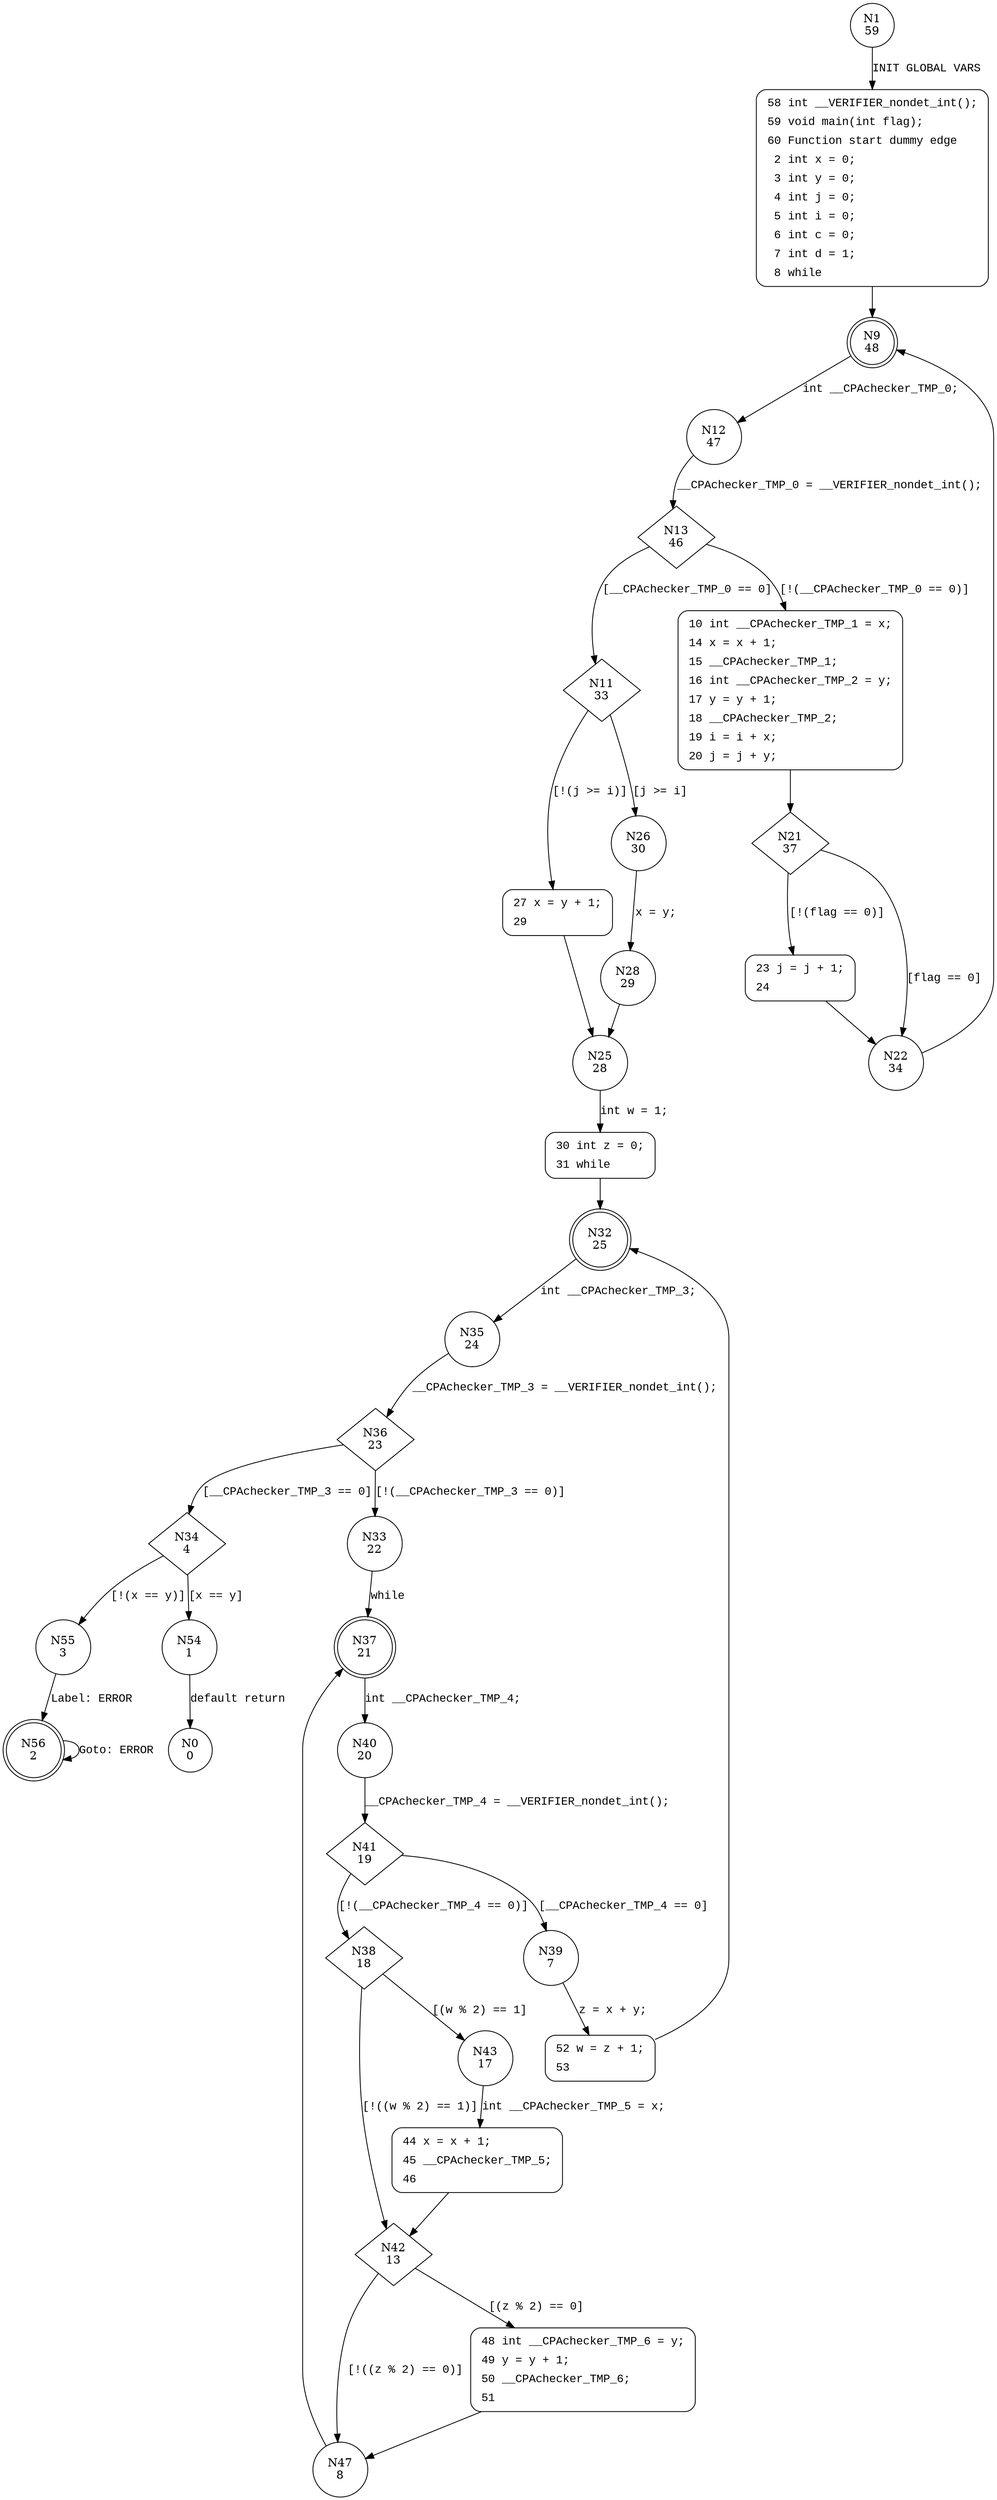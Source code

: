 digraph main {
1 [shape="circle" label="N1\n59"]
58 [shape="circle" label="N58\n58"]
9 [shape="doublecircle" label="N9\n48"]
12 [shape="circle" label="N12\n47"]
13 [shape="diamond" label="N13\n46"]
11 [shape="diamond" label="N11\n33"]
10 [shape="circle" label="N10\n45"]
21 [shape="diamond" label="N21\n37"]
22 [shape="circle" label="N22\n34"]
23 [shape="circle" label="N23\n36"]
26 [shape="circle" label="N26\n30"]
27 [shape="circle" label="N27\n32"]
25 [shape="circle" label="N25\n28"]
30 [shape="circle" label="N30\n27"]
32 [shape="doublecircle" label="N32\n25"]
35 [shape="circle" label="N35\n24"]
36 [shape="diamond" label="N36\n23"]
34 [shape="diamond" label="N34\n4"]
33 [shape="circle" label="N33\n22"]
37 [shape="doublecircle" label="N37\n21"]
40 [shape="circle" label="N40\n20"]
41 [shape="diamond" label="N41\n19"]
39 [shape="circle" label="N39\n7"]
38 [shape="diamond" label="N38\n18"]
43 [shape="circle" label="N43\n17"]
42 [shape="diamond" label="N42\n13"]
48 [shape="circle" label="N48\n12"]
47 [shape="circle" label="N47\n8"]
44 [shape="circle" label="N44\n16"]
52 [shape="circle" label="N52\n6"]
54 [shape="circle" label="N54\n1"]
55 [shape="circle" label="N55\n3"]
56 [shape="doublecircle" label="N56\n2"]
28 [shape="circle" label="N28\n29"]
0 [shape="circle" label="N0\n0"]
58 [style="filled,bold" penwidth="1" fillcolor="white" fontname="Courier New" shape="Mrecord" label=<<table border="0" cellborder="0" cellpadding="3" bgcolor="white"><tr><td align="right">58</td><td align="left">int __VERIFIER_nondet_int();</td></tr><tr><td align="right">59</td><td align="left">void main(int flag);</td></tr><tr><td align="right">60</td><td align="left">Function start dummy edge</td></tr><tr><td align="right">2</td><td align="left">int x = 0;</td></tr><tr><td align="right">3</td><td align="left">int y = 0;</td></tr><tr><td align="right">4</td><td align="left">int j = 0;</td></tr><tr><td align="right">5</td><td align="left">int i = 0;</td></tr><tr><td align="right">6</td><td align="left">int c = 0;</td></tr><tr><td align="right">7</td><td align="left">int d = 1;</td></tr><tr><td align="right">8</td><td align="left">while</td></tr></table>>]
58 -> 9[label=""]
10 [style="filled,bold" penwidth="1" fillcolor="white" fontname="Courier New" shape="Mrecord" label=<<table border="0" cellborder="0" cellpadding="3" bgcolor="white"><tr><td align="right">10</td><td align="left">int __CPAchecker_TMP_1 = x;</td></tr><tr><td align="right">14</td><td align="left">x = x + 1;</td></tr><tr><td align="right">15</td><td align="left">__CPAchecker_TMP_1;</td></tr><tr><td align="right">16</td><td align="left">int __CPAchecker_TMP_2 = y;</td></tr><tr><td align="right">17</td><td align="left">y = y + 1;</td></tr><tr><td align="right">18</td><td align="left">__CPAchecker_TMP_2;</td></tr><tr><td align="right">19</td><td align="left">i = i + x;</td></tr><tr><td align="right">20</td><td align="left">j = j + y;</td></tr></table>>]
10 -> 21[label=""]
23 [style="filled,bold" penwidth="1" fillcolor="white" fontname="Courier New" shape="Mrecord" label=<<table border="0" cellborder="0" cellpadding="3" bgcolor="white"><tr><td align="right">23</td><td align="left">j = j + 1;</td></tr><tr><td align="right">24</td><td align="left"></td></tr></table>>]
23 -> 22[label=""]
27 [style="filled,bold" penwidth="1" fillcolor="white" fontname="Courier New" shape="Mrecord" label=<<table border="0" cellborder="0" cellpadding="3" bgcolor="white"><tr><td align="right">27</td><td align="left">x = y + 1;</td></tr><tr><td align="right">29</td><td align="left"></td></tr></table>>]
27 -> 25[label=""]
30 [style="filled,bold" penwidth="1" fillcolor="white" fontname="Courier New" shape="Mrecord" label=<<table border="0" cellborder="0" cellpadding="3" bgcolor="white"><tr><td align="right">30</td><td align="left">int z = 0;</td></tr><tr><td align="right">31</td><td align="left">while</td></tr></table>>]
30 -> 32[label=""]
48 [style="filled,bold" penwidth="1" fillcolor="white" fontname="Courier New" shape="Mrecord" label=<<table border="0" cellborder="0" cellpadding="3" bgcolor="white"><tr><td align="right">48</td><td align="left">int __CPAchecker_TMP_6 = y;</td></tr><tr><td align="right">49</td><td align="left">y = y + 1;</td></tr><tr><td align="right">50</td><td align="left">__CPAchecker_TMP_6;</td></tr><tr><td align="right">51</td><td align="left"></td></tr></table>>]
48 -> 47[label=""]
44 [style="filled,bold" penwidth="1" fillcolor="white" fontname="Courier New" shape="Mrecord" label=<<table border="0" cellborder="0" cellpadding="3" bgcolor="white"><tr><td align="right">44</td><td align="left">x = x + 1;</td></tr><tr><td align="right">45</td><td align="left">__CPAchecker_TMP_5;</td></tr><tr><td align="right">46</td><td align="left"></td></tr></table>>]
44 -> 42[label=""]
52 [style="filled,bold" penwidth="1" fillcolor="white" fontname="Courier New" shape="Mrecord" label=<<table border="0" cellborder="0" cellpadding="3" bgcolor="white"><tr><td align="right">52</td><td align="left">w = z + 1;</td></tr><tr><td align="right">53</td><td align="left"></td></tr></table>>]
52 -> 32[label=""]
1 -> 58 [label="INIT GLOBAL VARS" fontname="Courier New"]
9 -> 12 [label="int __CPAchecker_TMP_0;" fontname="Courier New"]
13 -> 11 [label="[__CPAchecker_TMP_0 == 0]" fontname="Courier New"]
13 -> 10 [label="[!(__CPAchecker_TMP_0 == 0)]" fontname="Courier New"]
21 -> 22 [label="[flag == 0]" fontname="Courier New"]
21 -> 23 [label="[!(flag == 0)]" fontname="Courier New"]
22 -> 9 [label="" fontname="Courier New"]
11 -> 26 [label="[j >= i]" fontname="Courier New"]
11 -> 27 [label="[!(j >= i)]" fontname="Courier New"]
25 -> 30 [label="int w = 1;" fontname="Courier New"]
32 -> 35 [label="int __CPAchecker_TMP_3;" fontname="Courier New"]
36 -> 34 [label="[__CPAchecker_TMP_3 == 0]" fontname="Courier New"]
36 -> 33 [label="[!(__CPAchecker_TMP_3 == 0)]" fontname="Courier New"]
37 -> 40 [label="int __CPAchecker_TMP_4;" fontname="Courier New"]
41 -> 39 [label="[__CPAchecker_TMP_4 == 0]" fontname="Courier New"]
41 -> 38 [label="[!(__CPAchecker_TMP_4 == 0)]" fontname="Courier New"]
38 -> 43 [label="[(w % 2) == 1]" fontname="Courier New"]
38 -> 42 [label="[!((w % 2) == 1)]" fontname="Courier New"]
42 -> 48 [label="[(z % 2) == 0]" fontname="Courier New"]
42 -> 47 [label="[!((z % 2) == 0)]" fontname="Courier New"]
47 -> 37 [label="" fontname="Courier New"]
43 -> 44 [label="int __CPAchecker_TMP_5 = x;" fontname="Courier New"]
39 -> 52 [label="z = x + y;" fontname="Courier New"]
34 -> 54 [label="[x == y]" fontname="Courier New"]
34 -> 55 [label="[!(x == y)]" fontname="Courier New"]
56 -> 56 [label="Goto: ERROR" fontname="Courier New"]
26 -> 28 [label="x = y;" fontname="Courier New"]
12 -> 13 [label="__CPAchecker_TMP_0 = __VERIFIER_nondet_int();" fontname="Courier New"]
35 -> 36 [label="__CPAchecker_TMP_3 = __VERIFIER_nondet_int();" fontname="Courier New"]
33 -> 37 [label="while" fontname="Courier New"]
40 -> 41 [label="__CPAchecker_TMP_4 = __VERIFIER_nondet_int();" fontname="Courier New"]
55 -> 56 [label="Label: ERROR" fontname="Courier New"]
54 -> 0 [label="default return" fontname="Courier New"]
28 -> 25 [label="" fontname="Courier New"]
}